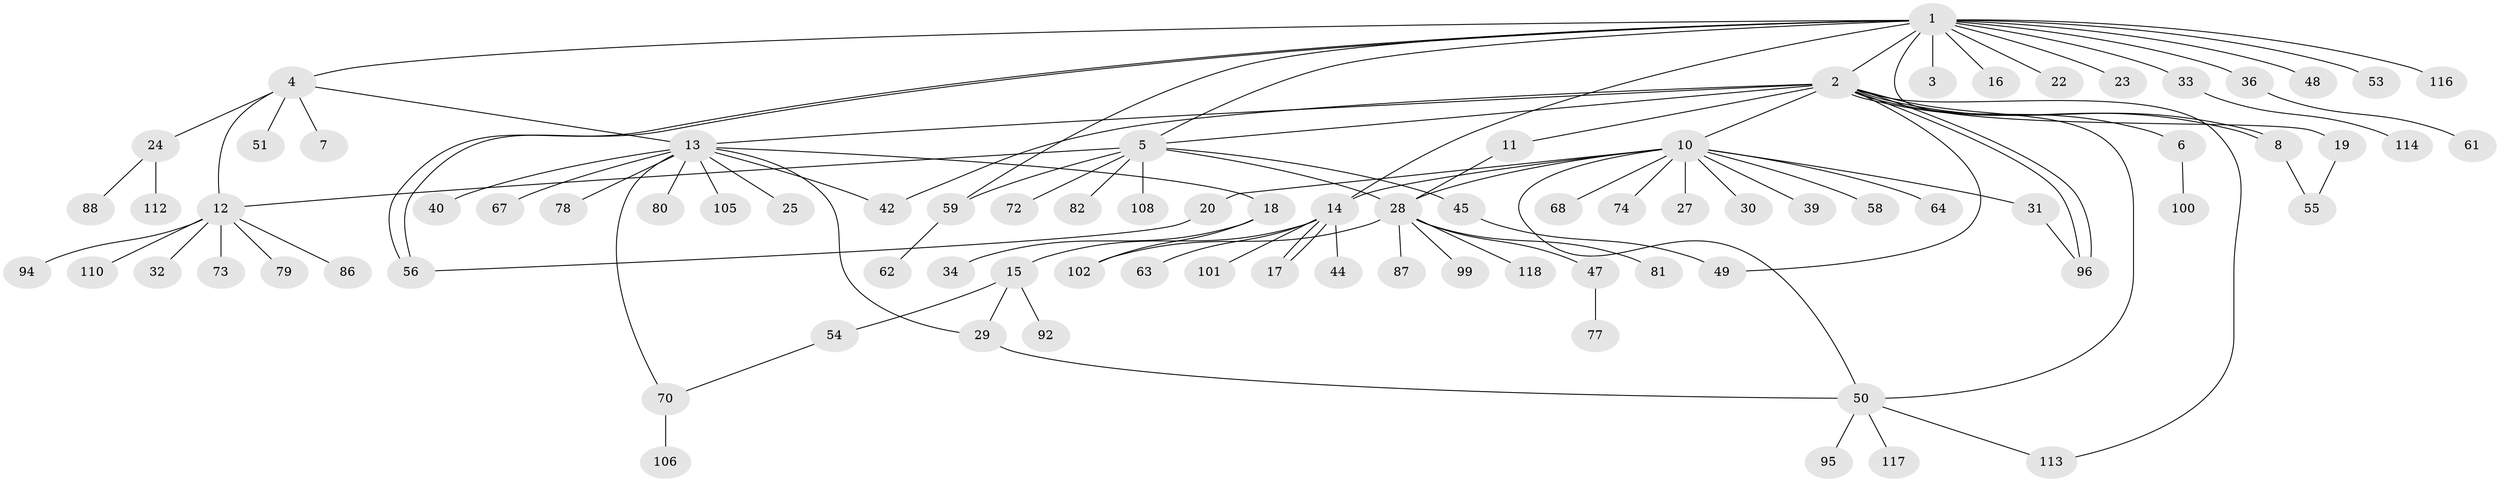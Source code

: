 // original degree distribution, {18: 0.00847457627118644, 15: 0.00847457627118644, 1: 0.559322033898305, 7: 0.00847457627118644, 8: 0.01694915254237288, 2: 0.23728813559322035, 3: 0.059322033898305086, 14: 0.00847457627118644, 9: 0.01694915254237288, 12: 0.00847457627118644, 5: 0.00847457627118644, 4: 0.05084745762711865, 6: 0.00847457627118644}
// Generated by graph-tools (version 1.1) at 2025/41/03/06/25 10:41:49]
// undirected, 85 vertices, 106 edges
graph export_dot {
graph [start="1"]
  node [color=gray90,style=filled];
  1 [super="+9"];
  2 [super="+111"];
  3;
  4 [super="+98"];
  5 [super="+43"];
  6;
  7;
  8;
  10 [super="+107"];
  11 [super="+115"];
  12 [super="+21"];
  13 [super="+69"];
  14 [super="+75"];
  15 [super="+76"];
  16;
  17;
  18 [super="+38"];
  19 [super="+26"];
  20 [super="+41"];
  22;
  23;
  24 [super="+37"];
  25;
  27;
  28 [super="+65"];
  29 [super="+109"];
  30 [super="+35"];
  31 [super="+93"];
  32 [super="+66"];
  33 [super="+60"];
  34;
  36;
  39;
  40;
  42 [super="+46"];
  44 [super="+71"];
  45 [super="+89"];
  47;
  48;
  49;
  50 [super="+57"];
  51 [super="+52"];
  53;
  54 [super="+83"];
  55;
  56 [super="+104"];
  58;
  59 [super="+90"];
  61;
  62;
  63;
  64;
  67;
  68;
  70 [super="+84"];
  72;
  73;
  74;
  77;
  78;
  79;
  80;
  81 [super="+91"];
  82 [super="+85"];
  86;
  87;
  88;
  92;
  94;
  95 [super="+97"];
  96;
  99;
  100;
  101;
  102 [super="+103"];
  105;
  106;
  108;
  110;
  112;
  113;
  114;
  116;
  117;
  118;
  1 -- 2;
  1 -- 3;
  1 -- 4;
  1 -- 5;
  1 -- 14;
  1 -- 16;
  1 -- 19;
  1 -- 22;
  1 -- 23;
  1 -- 33;
  1 -- 36;
  1 -- 48;
  1 -- 53;
  1 -- 56;
  1 -- 56;
  1 -- 59;
  1 -- 116;
  2 -- 5;
  2 -- 6;
  2 -- 8;
  2 -- 8;
  2 -- 10;
  2 -- 11;
  2 -- 13;
  2 -- 49;
  2 -- 50;
  2 -- 96;
  2 -- 96;
  2 -- 113;
  2 -- 42;
  4 -- 7;
  4 -- 12;
  4 -- 13;
  4 -- 24;
  4 -- 51;
  5 -- 12;
  5 -- 72;
  5 -- 82;
  5 -- 108;
  5 -- 28;
  5 -- 45;
  5 -- 59;
  6 -- 100;
  8 -- 55;
  10 -- 14;
  10 -- 20;
  10 -- 27;
  10 -- 28;
  10 -- 30;
  10 -- 31;
  10 -- 39;
  10 -- 50;
  10 -- 58;
  10 -- 64;
  10 -- 68;
  10 -- 74;
  11 -- 28;
  12 -- 32;
  12 -- 73;
  12 -- 79;
  12 -- 86;
  12 -- 94;
  12 -- 110;
  13 -- 18;
  13 -- 25;
  13 -- 29;
  13 -- 40;
  13 -- 42;
  13 -- 67;
  13 -- 70;
  13 -- 80;
  13 -- 105;
  13 -- 78;
  14 -- 15;
  14 -- 17;
  14 -- 17;
  14 -- 44;
  14 -- 63;
  14 -- 101;
  15 -- 29;
  15 -- 54;
  15 -- 92;
  18 -- 34;
  18 -- 102;
  19 -- 55;
  20 -- 56;
  24 -- 88;
  24 -- 112;
  28 -- 47;
  28 -- 81;
  28 -- 87;
  28 -- 99;
  28 -- 102;
  28 -- 118;
  29 -- 50;
  31 -- 96;
  33 -- 114;
  36 -- 61;
  45 -- 49;
  47 -- 77;
  50 -- 113;
  50 -- 117;
  50 -- 95;
  54 -- 70;
  59 -- 62;
  70 -- 106;
}
